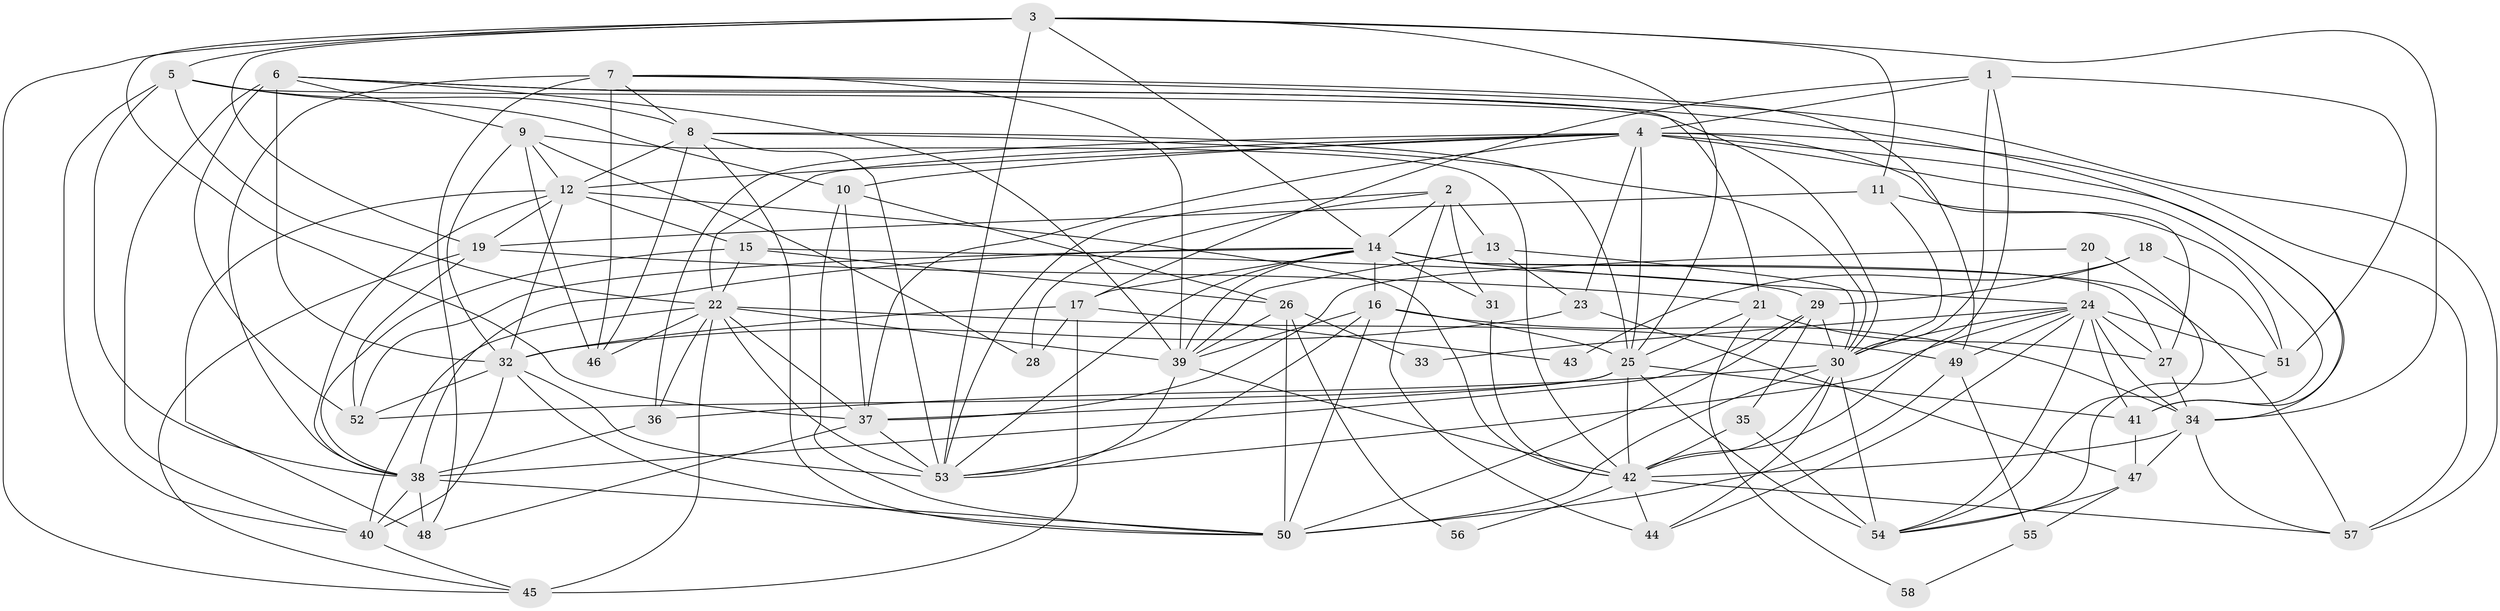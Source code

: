 // original degree distribution, {5: 0.1310344827586207, 3: 0.3448275862068966, 6: 0.12413793103448276, 7: 0.04827586206896552, 4: 0.2620689655172414, 2: 0.0896551724137931}
// Generated by graph-tools (version 1.1) at 2025/51/03/04/25 22:51:19]
// undirected, 58 vertices, 180 edges
graph export_dot {
  node [color=gray90,style=filled];
  1;
  2;
  3;
  4;
  5;
  6;
  7;
  8;
  9;
  10;
  11;
  12;
  13;
  14;
  15;
  16;
  17;
  18;
  19;
  20;
  21;
  22;
  23;
  24;
  25;
  26;
  27;
  28;
  29;
  30;
  31;
  32;
  33;
  34;
  35;
  36;
  37;
  38;
  39;
  40;
  41;
  42;
  43;
  44;
  45;
  46;
  47;
  48;
  49;
  50;
  51;
  52;
  53;
  54;
  55;
  56;
  57;
  58;
  1 -- 4 [weight=1.0];
  1 -- 17 [weight=1.0];
  1 -- 30 [weight=1.0];
  1 -- 42 [weight=1.0];
  1 -- 51 [weight=1.0];
  2 -- 13 [weight=3.0];
  2 -- 14 [weight=1.0];
  2 -- 28 [weight=1.0];
  2 -- 31 [weight=3.0];
  2 -- 44 [weight=1.0];
  2 -- 53 [weight=1.0];
  3 -- 5 [weight=1.0];
  3 -- 11 [weight=1.0];
  3 -- 14 [weight=1.0];
  3 -- 19 [weight=1.0];
  3 -- 25 [weight=1.0];
  3 -- 34 [weight=1.0];
  3 -- 37 [weight=1.0];
  3 -- 45 [weight=1.0];
  3 -- 53 [weight=1.0];
  4 -- 10 [weight=2.0];
  4 -- 12 [weight=1.0];
  4 -- 22 [weight=1.0];
  4 -- 23 [weight=1.0];
  4 -- 25 [weight=2.0];
  4 -- 27 [weight=1.0];
  4 -- 34 [weight=1.0];
  4 -- 36 [weight=1.0];
  4 -- 37 [weight=1.0];
  4 -- 41 [weight=1.0];
  4 -- 57 [weight=1.0];
  5 -- 8 [weight=2.0];
  5 -- 10 [weight=2.0];
  5 -- 22 [weight=2.0];
  5 -- 30 [weight=1.0];
  5 -- 38 [weight=1.0];
  5 -- 40 [weight=1.0];
  6 -- 9 [weight=1.0];
  6 -- 21 [weight=1.0];
  6 -- 32 [weight=2.0];
  6 -- 39 [weight=1.0];
  6 -- 40 [weight=2.0];
  6 -- 41 [weight=1.0];
  6 -- 52 [weight=1.0];
  7 -- 8 [weight=1.0];
  7 -- 38 [weight=2.0];
  7 -- 39 [weight=1.0];
  7 -- 46 [weight=3.0];
  7 -- 48 [weight=1.0];
  7 -- 49 [weight=1.0];
  7 -- 57 [weight=2.0];
  8 -- 12 [weight=1.0];
  8 -- 25 [weight=1.0];
  8 -- 30 [weight=1.0];
  8 -- 46 [weight=1.0];
  8 -- 50 [weight=1.0];
  8 -- 53 [weight=2.0];
  9 -- 12 [weight=1.0];
  9 -- 28 [weight=1.0];
  9 -- 32 [weight=2.0];
  9 -- 42 [weight=1.0];
  9 -- 46 [weight=1.0];
  10 -- 26 [weight=1.0];
  10 -- 37 [weight=1.0];
  10 -- 50 [weight=2.0];
  11 -- 19 [weight=2.0];
  11 -- 30 [weight=1.0];
  11 -- 51 [weight=1.0];
  12 -- 15 [weight=1.0];
  12 -- 19 [weight=1.0];
  12 -- 32 [weight=1.0];
  12 -- 38 [weight=1.0];
  12 -- 42 [weight=1.0];
  12 -- 48 [weight=1.0];
  13 -- 23 [weight=1.0];
  13 -- 30 [weight=1.0];
  13 -- 39 [weight=1.0];
  14 -- 16 [weight=6.0];
  14 -- 17 [weight=1.0];
  14 -- 24 [weight=1.0];
  14 -- 27 [weight=1.0];
  14 -- 31 [weight=1.0];
  14 -- 38 [weight=1.0];
  14 -- 39 [weight=1.0];
  14 -- 52 [weight=1.0];
  14 -- 53 [weight=1.0];
  14 -- 57 [weight=1.0];
  15 -- 22 [weight=1.0];
  15 -- 26 [weight=1.0];
  15 -- 29 [weight=1.0];
  15 -- 38 [weight=1.0];
  16 -- 25 [weight=1.0];
  16 -- 34 [weight=1.0];
  16 -- 39 [weight=1.0];
  16 -- 50 [weight=2.0];
  16 -- 53 [weight=1.0];
  17 -- 28 [weight=1.0];
  17 -- 32 [weight=1.0];
  17 -- 43 [weight=1.0];
  17 -- 45 [weight=1.0];
  18 -- 29 [weight=1.0];
  18 -- 43 [weight=1.0];
  18 -- 51 [weight=1.0];
  19 -- 21 [weight=1.0];
  19 -- 45 [weight=1.0];
  19 -- 52 [weight=1.0];
  20 -- 24 [weight=1.0];
  20 -- 37 [weight=1.0];
  20 -- 54 [weight=1.0];
  21 -- 25 [weight=1.0];
  21 -- 27 [weight=1.0];
  21 -- 58 [weight=1.0];
  22 -- 36 [weight=1.0];
  22 -- 37 [weight=1.0];
  22 -- 39 [weight=1.0];
  22 -- 40 [weight=1.0];
  22 -- 45 [weight=2.0];
  22 -- 46 [weight=1.0];
  22 -- 49 [weight=1.0];
  22 -- 53 [weight=1.0];
  23 -- 32 [weight=1.0];
  23 -- 47 [weight=1.0];
  24 -- 27 [weight=1.0];
  24 -- 30 [weight=1.0];
  24 -- 33 [weight=1.0];
  24 -- 34 [weight=1.0];
  24 -- 41 [weight=2.0];
  24 -- 44 [weight=1.0];
  24 -- 49 [weight=1.0];
  24 -- 51 [weight=1.0];
  24 -- 53 [weight=1.0];
  24 -- 54 [weight=1.0];
  25 -- 37 [weight=1.0];
  25 -- 41 [weight=1.0];
  25 -- 42 [weight=1.0];
  25 -- 52 [weight=1.0];
  25 -- 54 [weight=3.0];
  26 -- 33 [weight=1.0];
  26 -- 39 [weight=1.0];
  26 -- 50 [weight=1.0];
  26 -- 56 [weight=1.0];
  27 -- 34 [weight=1.0];
  29 -- 30 [weight=1.0];
  29 -- 35 [weight=1.0];
  29 -- 38 [weight=1.0];
  29 -- 50 [weight=1.0];
  30 -- 36 [weight=1.0];
  30 -- 42 [weight=1.0];
  30 -- 44 [weight=1.0];
  30 -- 50 [weight=1.0];
  30 -- 54 [weight=1.0];
  31 -- 42 [weight=1.0];
  32 -- 40 [weight=1.0];
  32 -- 50 [weight=1.0];
  32 -- 52 [weight=1.0];
  32 -- 53 [weight=1.0];
  34 -- 42 [weight=1.0];
  34 -- 47 [weight=1.0];
  34 -- 57 [weight=1.0];
  35 -- 42 [weight=1.0];
  35 -- 54 [weight=1.0];
  36 -- 38 [weight=1.0];
  37 -- 48 [weight=1.0];
  37 -- 53 [weight=1.0];
  38 -- 40 [weight=1.0];
  38 -- 48 [weight=2.0];
  38 -- 50 [weight=1.0];
  39 -- 42 [weight=1.0];
  39 -- 53 [weight=1.0];
  40 -- 45 [weight=1.0];
  41 -- 47 [weight=1.0];
  42 -- 44 [weight=1.0];
  42 -- 56 [weight=1.0];
  42 -- 57 [weight=1.0];
  47 -- 54 [weight=1.0];
  47 -- 55 [weight=1.0];
  49 -- 50 [weight=1.0];
  49 -- 55 [weight=1.0];
  51 -- 54 [weight=1.0];
  55 -- 58 [weight=1.0];
}
